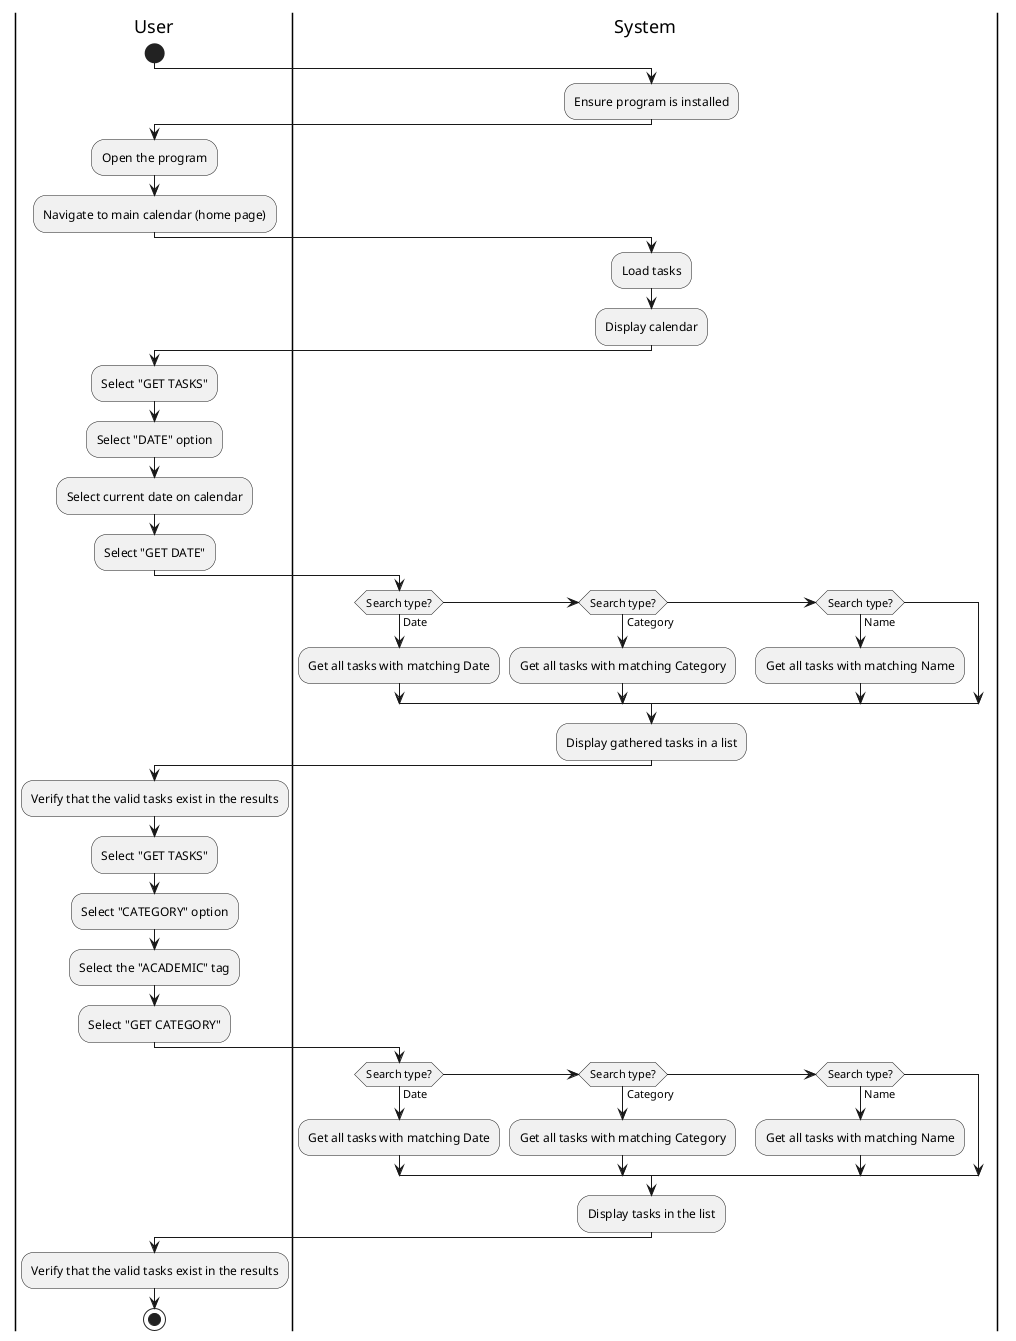 @startuml
|User|
start

|System|
:Ensure program is installed;

|User|
:Open the program;
:Navigate to main calendar (home page);

|System|
:Load tasks;
:Display calendar;

|User|
:Select "GET TASKS";
:Select "DATE" option;
:Select current date on calendar;
:Select "GET DATE";

|System|
if (Search type?) then (Date)
  :Get all tasks with matching Date;
elseif (Search type?) then (Category)
  :Get all tasks with matching Category;
elseif (Search type?) then (Name)
  :Get all tasks with matching Name;
endif
:Display gathered tasks in a list;

|User|
:Verify that the valid tasks exist in the results;

|User|
:Select "GET TASKS";
:Select "CATEGORY" option;
:Select the "ACADEMIC" tag;
:Select "GET CATEGORY";

|System|
if (Search type?) then (Date)
  :Get all tasks with matching Date;
elseif (Search type?) then (Category)
  :Get all tasks with matching Category;
elseif (Search type?) then (Name)
  :Get all tasks with matching Name;
endif
:Display tasks in the list;

|User|
:Verify that the valid tasks exist in the results;

stop

@enduml
